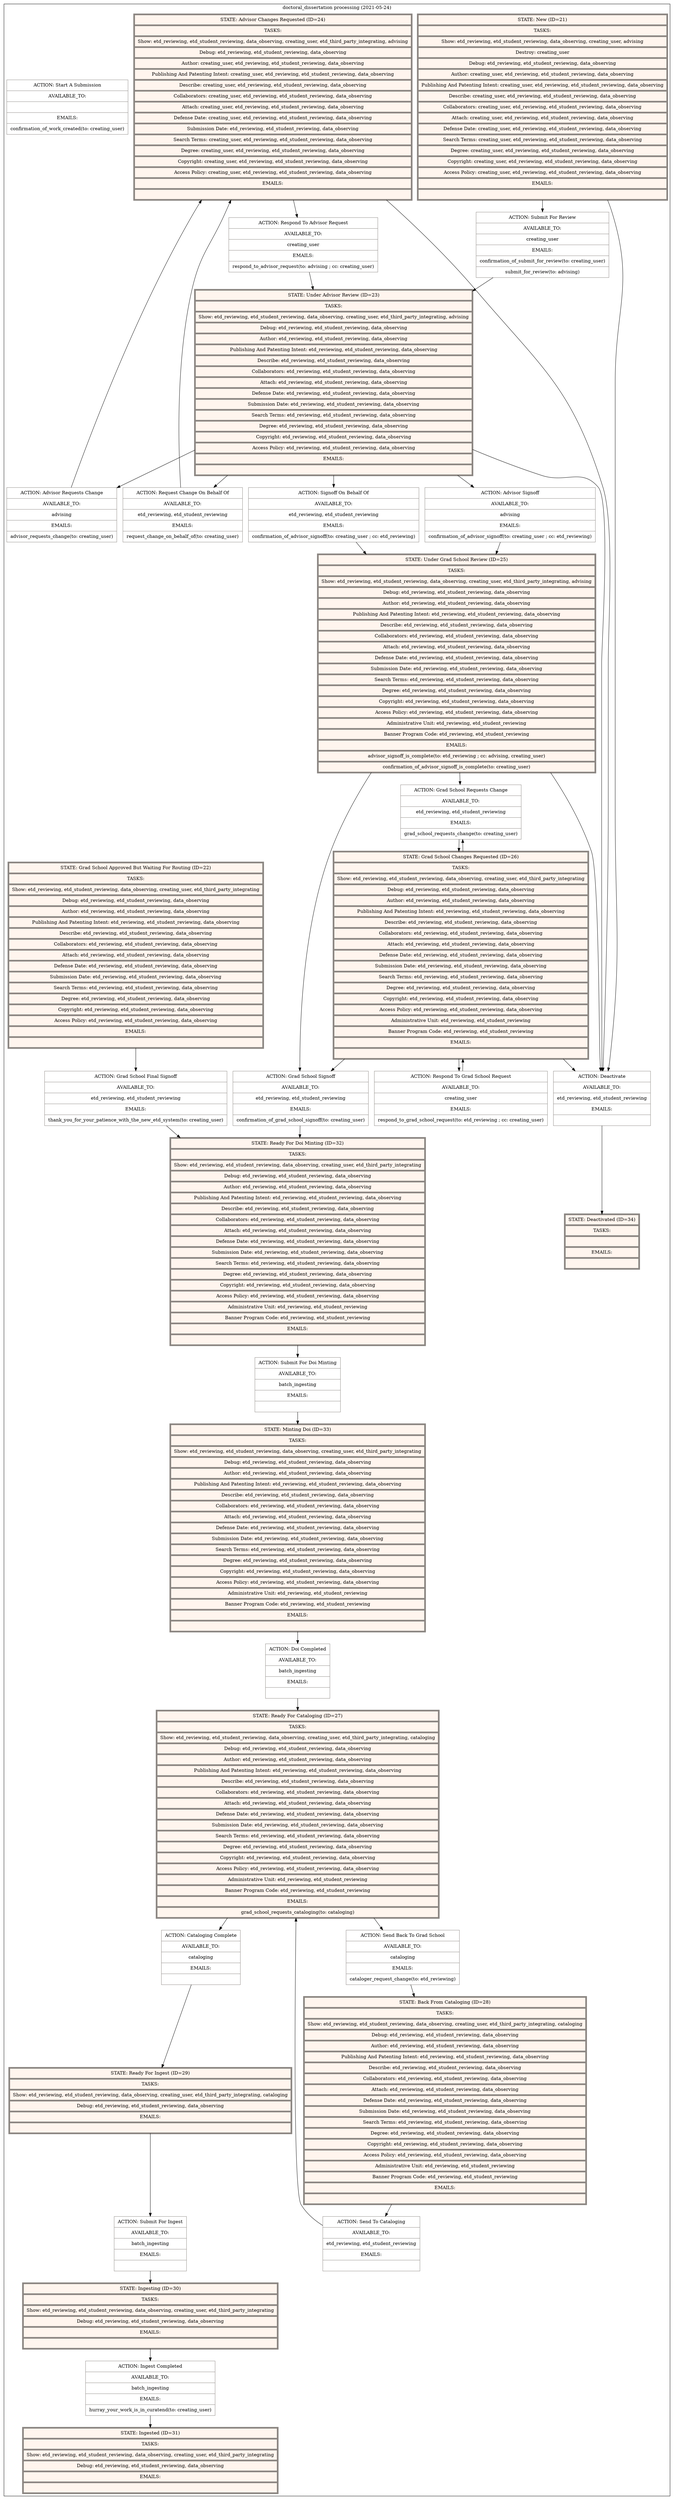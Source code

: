 digraph "G" {
  compound=true;
  node[color="grey15" margin="0.15, 0.125"];
  subgraph cluster_0 {
    label="doctoral_dissertation processing (2021-05-24)"
    node[style=filled fillcolor=white color="seashell4"]
    subgraph 0 {
      label="States";
      node[shape="record" fillcolor="seashell1" penwidth=5]
      state_advisor_changes_requested [label="{ STATE: Advisor Changes Requested (ID=24)| TASKS: | Show: etd_reviewing, etd_student_reviewing, data_observing, creating_user, etd_third_party_integrating, advising | Debug: etd_reviewing, etd_student_reviewing, data_observing | Author: creating_user, etd_reviewing, etd_student_reviewing, data_observing | Publishing And Patenting Intent: creating_user, etd_reviewing, etd_student_reviewing, data_observing | Describe: creating_user, etd_reviewing, etd_student_reviewing, data_observing | Collaborators: creating_user, etd_reviewing, etd_student_reviewing, data_observing | Attach: creating_user, etd_reviewing, etd_student_reviewing, data_observing | Defense Date: creating_user, etd_reviewing, etd_student_reviewing, data_observing | Submission Date: etd_reviewing, etd_student_reviewing, data_observing | Search Terms: creating_user, etd_reviewing, etd_student_reviewing, data_observing | Degree: creating_user, etd_reviewing, etd_student_reviewing, data_observing | Copyright: creating_user, etd_reviewing, etd_student_reviewing, data_observing | Access Policy: creating_user, etd_reviewing, etd_student_reviewing, data_observing | EMAILS: |  }"]
      state_back_from_cataloging [label="{ STATE: Back From Cataloging (ID=28)| TASKS: | Show: etd_reviewing, etd_student_reviewing, data_observing, creating_user, etd_third_party_integrating, cataloging | Debug: etd_reviewing, etd_student_reviewing, data_observing | Author: etd_reviewing, etd_student_reviewing, data_observing | Publishing And Patenting Intent: etd_reviewing, etd_student_reviewing, data_observing | Describe: etd_reviewing, etd_student_reviewing, data_observing | Collaborators: etd_reviewing, etd_student_reviewing, data_observing | Attach: etd_reviewing, etd_student_reviewing, data_observing | Defense Date: etd_reviewing, etd_student_reviewing, data_observing | Submission Date: etd_reviewing, etd_student_reviewing, data_observing | Search Terms: etd_reviewing, etd_student_reviewing, data_observing | Degree: etd_reviewing, etd_student_reviewing, data_observing | Copyright: etd_reviewing, etd_student_reviewing, data_observing | Access Policy: etd_reviewing, etd_student_reviewing, data_observing | Administrative Unit: etd_reviewing, etd_student_reviewing | Banner Program Code: etd_reviewing, etd_student_reviewing | EMAILS: |  }"]
      state_deactivated [label="{ STATE: Deactivated (ID=34)| TASKS: |  | EMAILS: |  }"]
      state_grad_school_approved_but_waiting_for_routing [label="{ STATE: Grad School Approved But Waiting For Routing (ID=22)| TASKS: | Show: etd_reviewing, etd_student_reviewing, data_observing, creating_user, etd_third_party_integrating | Debug: etd_reviewing, etd_student_reviewing, data_observing | Author: etd_reviewing, etd_student_reviewing, data_observing | Publishing And Patenting Intent: etd_reviewing, etd_student_reviewing, data_observing | Describe: etd_reviewing, etd_student_reviewing, data_observing | Collaborators: etd_reviewing, etd_student_reviewing, data_observing | Attach: etd_reviewing, etd_student_reviewing, data_observing | Defense Date: etd_reviewing, etd_student_reviewing, data_observing | Submission Date: etd_reviewing, etd_student_reviewing, data_observing | Search Terms: etd_reviewing, etd_student_reviewing, data_observing | Degree: etd_reviewing, etd_student_reviewing, data_observing | Copyright: etd_reviewing, etd_student_reviewing, data_observing | Access Policy: etd_reviewing, etd_student_reviewing, data_observing | EMAILS: |  }"]
      state_grad_school_changes_requested [label="{ STATE: Grad School Changes Requested (ID=26)| TASKS: | Show: etd_reviewing, etd_student_reviewing, data_observing, creating_user, etd_third_party_integrating | Debug: etd_reviewing, etd_student_reviewing, data_observing | Author: etd_reviewing, etd_student_reviewing, data_observing | Publishing And Patenting Intent: etd_reviewing, etd_student_reviewing, data_observing | Describe: etd_reviewing, etd_student_reviewing, data_observing | Collaborators: etd_reviewing, etd_student_reviewing, data_observing | Attach: etd_reviewing, etd_student_reviewing, data_observing | Defense Date: etd_reviewing, etd_student_reviewing, data_observing | Submission Date: etd_reviewing, etd_student_reviewing, data_observing | Search Terms: etd_reviewing, etd_student_reviewing, data_observing | Degree: etd_reviewing, etd_student_reviewing, data_observing | Copyright: etd_reviewing, etd_student_reviewing, data_observing | Access Policy: etd_reviewing, etd_student_reviewing, data_observing | Administrative Unit: etd_reviewing, etd_student_reviewing | Banner Program Code: etd_reviewing, etd_student_reviewing | EMAILS: |  }"]
      state_ingested [label="{ STATE: Ingested (ID=31)| TASKS: | Show: etd_reviewing, etd_student_reviewing, data_observing, creating_user, etd_third_party_integrating | Debug: etd_reviewing, etd_student_reviewing, data_observing | EMAILS: |  }"]
      state_ingesting [label="{ STATE: Ingesting (ID=30)| TASKS: | Show: etd_reviewing, etd_student_reviewing, data_observing, creating_user, etd_third_party_integrating | Debug: etd_reviewing, etd_student_reviewing, data_observing | EMAILS: |  }"]
      state_minting_doi [label="{ STATE: Minting Doi (ID=33)| TASKS: | Show: etd_reviewing, etd_student_reviewing, data_observing, creating_user, etd_third_party_integrating | Debug: etd_reviewing, etd_student_reviewing, data_observing | Author: etd_reviewing, etd_student_reviewing, data_observing | Publishing And Patenting Intent: etd_reviewing, etd_student_reviewing, data_observing | Describe: etd_reviewing, etd_student_reviewing, data_observing | Collaborators: etd_reviewing, etd_student_reviewing, data_observing | Attach: etd_reviewing, etd_student_reviewing, data_observing | Defense Date: etd_reviewing, etd_student_reviewing, data_observing | Submission Date: etd_reviewing, etd_student_reviewing, data_observing | Search Terms: etd_reviewing, etd_student_reviewing, data_observing | Degree: etd_reviewing, etd_student_reviewing, data_observing | Copyright: etd_reviewing, etd_student_reviewing, data_observing | Access Policy: etd_reviewing, etd_student_reviewing, data_observing | Administrative Unit: etd_reviewing, etd_student_reviewing | Banner Program Code: etd_reviewing, etd_student_reviewing | EMAILS: |  }"]
      state_new [label="{ STATE: New (ID=21)| TASKS: | Show: etd_reviewing, etd_student_reviewing, data_observing, creating_user, advising | Destroy: creating_user | Debug: etd_reviewing, etd_student_reviewing, data_observing | Author: creating_user, etd_reviewing, etd_student_reviewing, data_observing | Publishing And Patenting Intent: creating_user, etd_reviewing, etd_student_reviewing, data_observing | Describe: creating_user, etd_reviewing, etd_student_reviewing, data_observing | Collaborators: creating_user, etd_reviewing, etd_student_reviewing, data_observing | Attach: creating_user, etd_reviewing, etd_student_reviewing, data_observing | Defense Date: creating_user, etd_reviewing, etd_student_reviewing, data_observing | Search Terms: creating_user, etd_reviewing, etd_student_reviewing, data_observing | Degree: creating_user, etd_reviewing, etd_student_reviewing, data_observing | Copyright: creating_user, etd_reviewing, etd_student_reviewing, data_observing | Access Policy: creating_user, etd_reviewing, etd_student_reviewing, data_observing | EMAILS: |  }"]
      state_ready_for_cataloging [label="{ STATE: Ready For Cataloging (ID=27)| TASKS: | Show: etd_reviewing, etd_student_reviewing, data_observing, creating_user, etd_third_party_integrating, cataloging | Debug: etd_reviewing, etd_student_reviewing, data_observing | Author: etd_reviewing, etd_student_reviewing, data_observing | Publishing And Patenting Intent: etd_reviewing, etd_student_reviewing, data_observing | Describe: etd_reviewing, etd_student_reviewing, data_observing | Collaborators: etd_reviewing, etd_student_reviewing, data_observing | Attach: etd_reviewing, etd_student_reviewing, data_observing | Defense Date: etd_reviewing, etd_student_reviewing, data_observing | Submission Date: etd_reviewing, etd_student_reviewing, data_observing | Search Terms: etd_reviewing, etd_student_reviewing, data_observing | Degree: etd_reviewing, etd_student_reviewing, data_observing | Copyright: etd_reviewing, etd_student_reviewing, data_observing | Access Policy: etd_reviewing, etd_student_reviewing, data_observing | Administrative Unit: etd_reviewing, etd_student_reviewing | Banner Program Code: etd_reviewing, etd_student_reviewing | EMAILS: | grad_school_requests_cataloging(to: cataloging) }"]
      state_ready_for_doi_minting [label="{ STATE: Ready For Doi Minting (ID=32)| TASKS: | Show: etd_reviewing, etd_student_reviewing, data_observing, creating_user, etd_third_party_integrating | Debug: etd_reviewing, etd_student_reviewing, data_observing | Author: etd_reviewing, etd_student_reviewing, data_observing | Publishing And Patenting Intent: etd_reviewing, etd_student_reviewing, data_observing | Describe: etd_reviewing, etd_student_reviewing, data_observing | Collaborators: etd_reviewing, etd_student_reviewing, data_observing | Attach: etd_reviewing, etd_student_reviewing, data_observing | Defense Date: etd_reviewing, etd_student_reviewing, data_observing | Submission Date: etd_reviewing, etd_student_reviewing, data_observing | Search Terms: etd_reviewing, etd_student_reviewing, data_observing | Degree: etd_reviewing, etd_student_reviewing, data_observing | Copyright: etd_reviewing, etd_student_reviewing, data_observing | Access Policy: etd_reviewing, etd_student_reviewing, data_observing | Administrative Unit: etd_reviewing, etd_student_reviewing | Banner Program Code: etd_reviewing, etd_student_reviewing | EMAILS: |  }"]
      state_ready_for_ingest [label="{ STATE: Ready For Ingest (ID=29)| TASKS: | Show: etd_reviewing, etd_student_reviewing, data_observing, creating_user, etd_third_party_integrating, cataloging | Debug: etd_reviewing, etd_student_reviewing, data_observing | EMAILS: |  }"]
      state_under_advisor_review [label="{ STATE: Under Advisor Review (ID=23)| TASKS: | Show: etd_reviewing, etd_student_reviewing, data_observing, creating_user, etd_third_party_integrating, advising | Debug: etd_reviewing, etd_student_reviewing, data_observing | Author: etd_reviewing, etd_student_reviewing, data_observing | Publishing And Patenting Intent: etd_reviewing, etd_student_reviewing, data_observing | Describe: etd_reviewing, etd_student_reviewing, data_observing | Collaborators: etd_reviewing, etd_student_reviewing, data_observing | Attach: etd_reviewing, etd_student_reviewing, data_observing | Defense Date: etd_reviewing, etd_student_reviewing, data_observing | Submission Date: etd_reviewing, etd_student_reviewing, data_observing | Search Terms: etd_reviewing, etd_student_reviewing, data_observing | Degree: etd_reviewing, etd_student_reviewing, data_observing | Copyright: etd_reviewing, etd_student_reviewing, data_observing | Access Policy: etd_reviewing, etd_student_reviewing, data_observing | EMAILS: |  }"]
      state_under_grad_school_review [label="{ STATE: Under Grad School Review (ID=25)| TASKS: | Show: etd_reviewing, etd_student_reviewing, data_observing, creating_user, etd_third_party_integrating, advising | Debug: etd_reviewing, etd_student_reviewing, data_observing | Author: etd_reviewing, etd_student_reviewing, data_observing | Publishing And Patenting Intent: etd_reviewing, etd_student_reviewing, data_observing | Describe: etd_reviewing, etd_student_reviewing, data_observing | Collaborators: etd_reviewing, etd_student_reviewing, data_observing | Attach: etd_reviewing, etd_student_reviewing, data_observing | Defense Date: etd_reviewing, etd_student_reviewing, data_observing | Submission Date: etd_reviewing, etd_student_reviewing, data_observing | Search Terms: etd_reviewing, etd_student_reviewing, data_observing | Degree: etd_reviewing, etd_student_reviewing, data_observing | Copyright: etd_reviewing, etd_student_reviewing, data_observing | Access Policy: etd_reviewing, etd_student_reviewing, data_observing | Administrative Unit: etd_reviewing, etd_student_reviewing | Banner Program Code: etd_reviewing, etd_student_reviewing | EMAILS: | advisor_signoff_is_complete(to: etd_reviewing ; cc: advising, creating_user) | confirmation_of_advisor_signoff_is_complete(to: creating_user) }"]
    }
    subgraph 1 {
      label="Actions"
      node[shape="record" shape=record penwidth=1]
        action_start_a_submission [label="{ ACTION: Start A Submission | AVAILABLE_TO: |  | EMAILS: | confirmation_of_work_created(to: creating_user) }"]
        action_submit_for_review [label="{ ACTION: Submit For Review | AVAILABLE_TO: | creating_user | EMAILS: | confirmation_of_submit_for_review(to: creating_user) | submit_for_review(to: advising) }"]
        action_respond_to_advisor_request [label="{ ACTION: Respond To Advisor Request | AVAILABLE_TO: | creating_user | EMAILS: | respond_to_advisor_request(to: advising ; cc: creating_user) }"]
        action_advisor_signoff [label="{ ACTION: Advisor Signoff | AVAILABLE_TO: | advising | EMAILS: | confirmation_of_advisor_signoff(to: creating_user ; cc: etd_reviewing) }"]
        action_signoff_on_behalf_of [label="{ ACTION: Signoff On Behalf Of | AVAILABLE_TO: | etd_reviewing, etd_student_reviewing | EMAILS: | confirmation_of_advisor_signoff(to: creating_user ; cc: etd_reviewing) }"]
        action_respond_to_grad_school_request [label="{ ACTION: Respond To Grad School Request | AVAILABLE_TO: | creating_user | EMAILS: | respond_to_grad_school_request(to: etd_reviewing ; cc: creating_user) }"]
        action_grad_school_signoff [label="{ ACTION: Grad School Signoff | AVAILABLE_TO: | etd_reviewing, etd_student_reviewing | EMAILS: | confirmation_of_grad_school_signoff(to: creating_user) }"]
        action_grad_school_final_signoff [label="{ ACTION: Grad School Final Signoff | AVAILABLE_TO: | etd_reviewing, etd_student_reviewing | EMAILS: | thank_you_for_your_patience_with_the_new_etd_system(to: creating_user) }"]
        action_submit_for_doi_minting [label="{ ACTION: Submit For Doi Minting | AVAILABLE_TO: | batch_ingesting | EMAILS: |  }"]
        action_doi_completed [label="{ ACTION: Doi Completed | AVAILABLE_TO: | batch_ingesting | EMAILS: |  }"]
        action_send_to_cataloging [label="{ ACTION: Send To Cataloging | AVAILABLE_TO: | etd_reviewing, etd_student_reviewing | EMAILS: |  }"]
        action_cataloging_complete [label="{ ACTION: Cataloging Complete | AVAILABLE_TO: | cataloging | EMAILS: |  }"]
        action_ingest_completed [label="{ ACTION: Ingest Completed | AVAILABLE_TO: | batch_ingesting | EMAILS: | hurray_your_work_is_in_curatend(to: creating_user) }"]
        action_submit_for_ingest [label="{ ACTION: Submit For Ingest | AVAILABLE_TO: | batch_ingesting | EMAILS: |  }"]
        action_advisor_requests_change [label="{ ACTION: Advisor Requests Change | AVAILABLE_TO: | advising | EMAILS: | advisor_requests_change(to: creating_user) }"]
        action_grad_school_requests_change [label="{ ACTION: Grad School Requests Change | AVAILABLE_TO: | etd_reviewing, etd_student_reviewing | EMAILS: | grad_school_requests_change(to: creating_user) }"]
        action_send_back_to_grad_school [label="{ ACTION: Send Back To Grad School | AVAILABLE_TO: | cataloging | EMAILS: | cataloger_request_change(to: etd_reviewing) }"]
        action_request_change_on_behalf_of [label="{ ACTION: Request Change On Behalf Of | AVAILABLE_TO: | etd_reviewing, etd_student_reviewing | EMAILS: | request_change_on_behalf_of(to: creating_user) }"]
        action_deactivate [label="{ ACTION: Deactivate | AVAILABLE_TO: | etd_reviewing, etd_student_reviewing | EMAILS: |  }"]
    }
      state_advisor_changes_requested -> action_deactivate
      action_deactivate -> state_deactivated
      state_advisor_changes_requested -> action_respond_to_advisor_request
      action_respond_to_advisor_request -> state_under_advisor_review
      state_back_from_cataloging -> action_send_to_cataloging
      action_send_to_cataloging -> state_ready_for_cataloging
      state_grad_school_approved_but_waiting_for_routing -> action_grad_school_final_signoff
      action_grad_school_final_signoff -> state_ready_for_doi_minting
      state_grad_school_changes_requested -> action_deactivate
      state_grad_school_changes_requested -> action_respond_to_grad_school_request
      action_respond_to_grad_school_request -> state_grad_school_changes_requested
      state_grad_school_changes_requested -> action_grad_school_signoff
      action_grad_school_signoff -> state_ready_for_doi_minting
      state_grad_school_changes_requested -> action_grad_school_requests_change
      action_grad_school_requests_change -> state_grad_school_changes_requested
      state_ingesting -> action_ingest_completed
      action_ingest_completed -> state_ingested
      state_minting_doi -> action_doi_completed
      action_doi_completed -> state_ready_for_cataloging
      state_new -> action_deactivate
      state_new -> action_submit_for_review
      action_submit_for_review -> state_under_advisor_review
      state_ready_for_cataloging -> action_send_back_to_grad_school
      action_send_back_to_grad_school -> state_back_from_cataloging
      state_ready_for_cataloging -> action_cataloging_complete
      action_cataloging_complete -> state_ready_for_ingest
      state_ready_for_doi_minting -> action_submit_for_doi_minting
      action_submit_for_doi_minting -> state_minting_doi
      state_ready_for_ingest -> action_submit_for_ingest
      action_submit_for_ingest -> state_ingesting
      state_under_advisor_review -> action_deactivate
      state_under_advisor_review -> action_advisor_requests_change
      action_advisor_requests_change -> state_advisor_changes_requested
      state_under_advisor_review -> action_advisor_signoff
      action_advisor_signoff -> state_under_grad_school_review
      state_under_advisor_review -> action_signoff_on_behalf_of
      action_signoff_on_behalf_of -> state_under_grad_school_review
      state_under_advisor_review -> action_request_change_on_behalf_of
      action_request_change_on_behalf_of -> state_advisor_changes_requested
      state_under_grad_school_review -> action_deactivate
      state_under_grad_school_review -> action_grad_school_signoff
      state_under_grad_school_review -> action_grad_school_requests_change
  }
}

